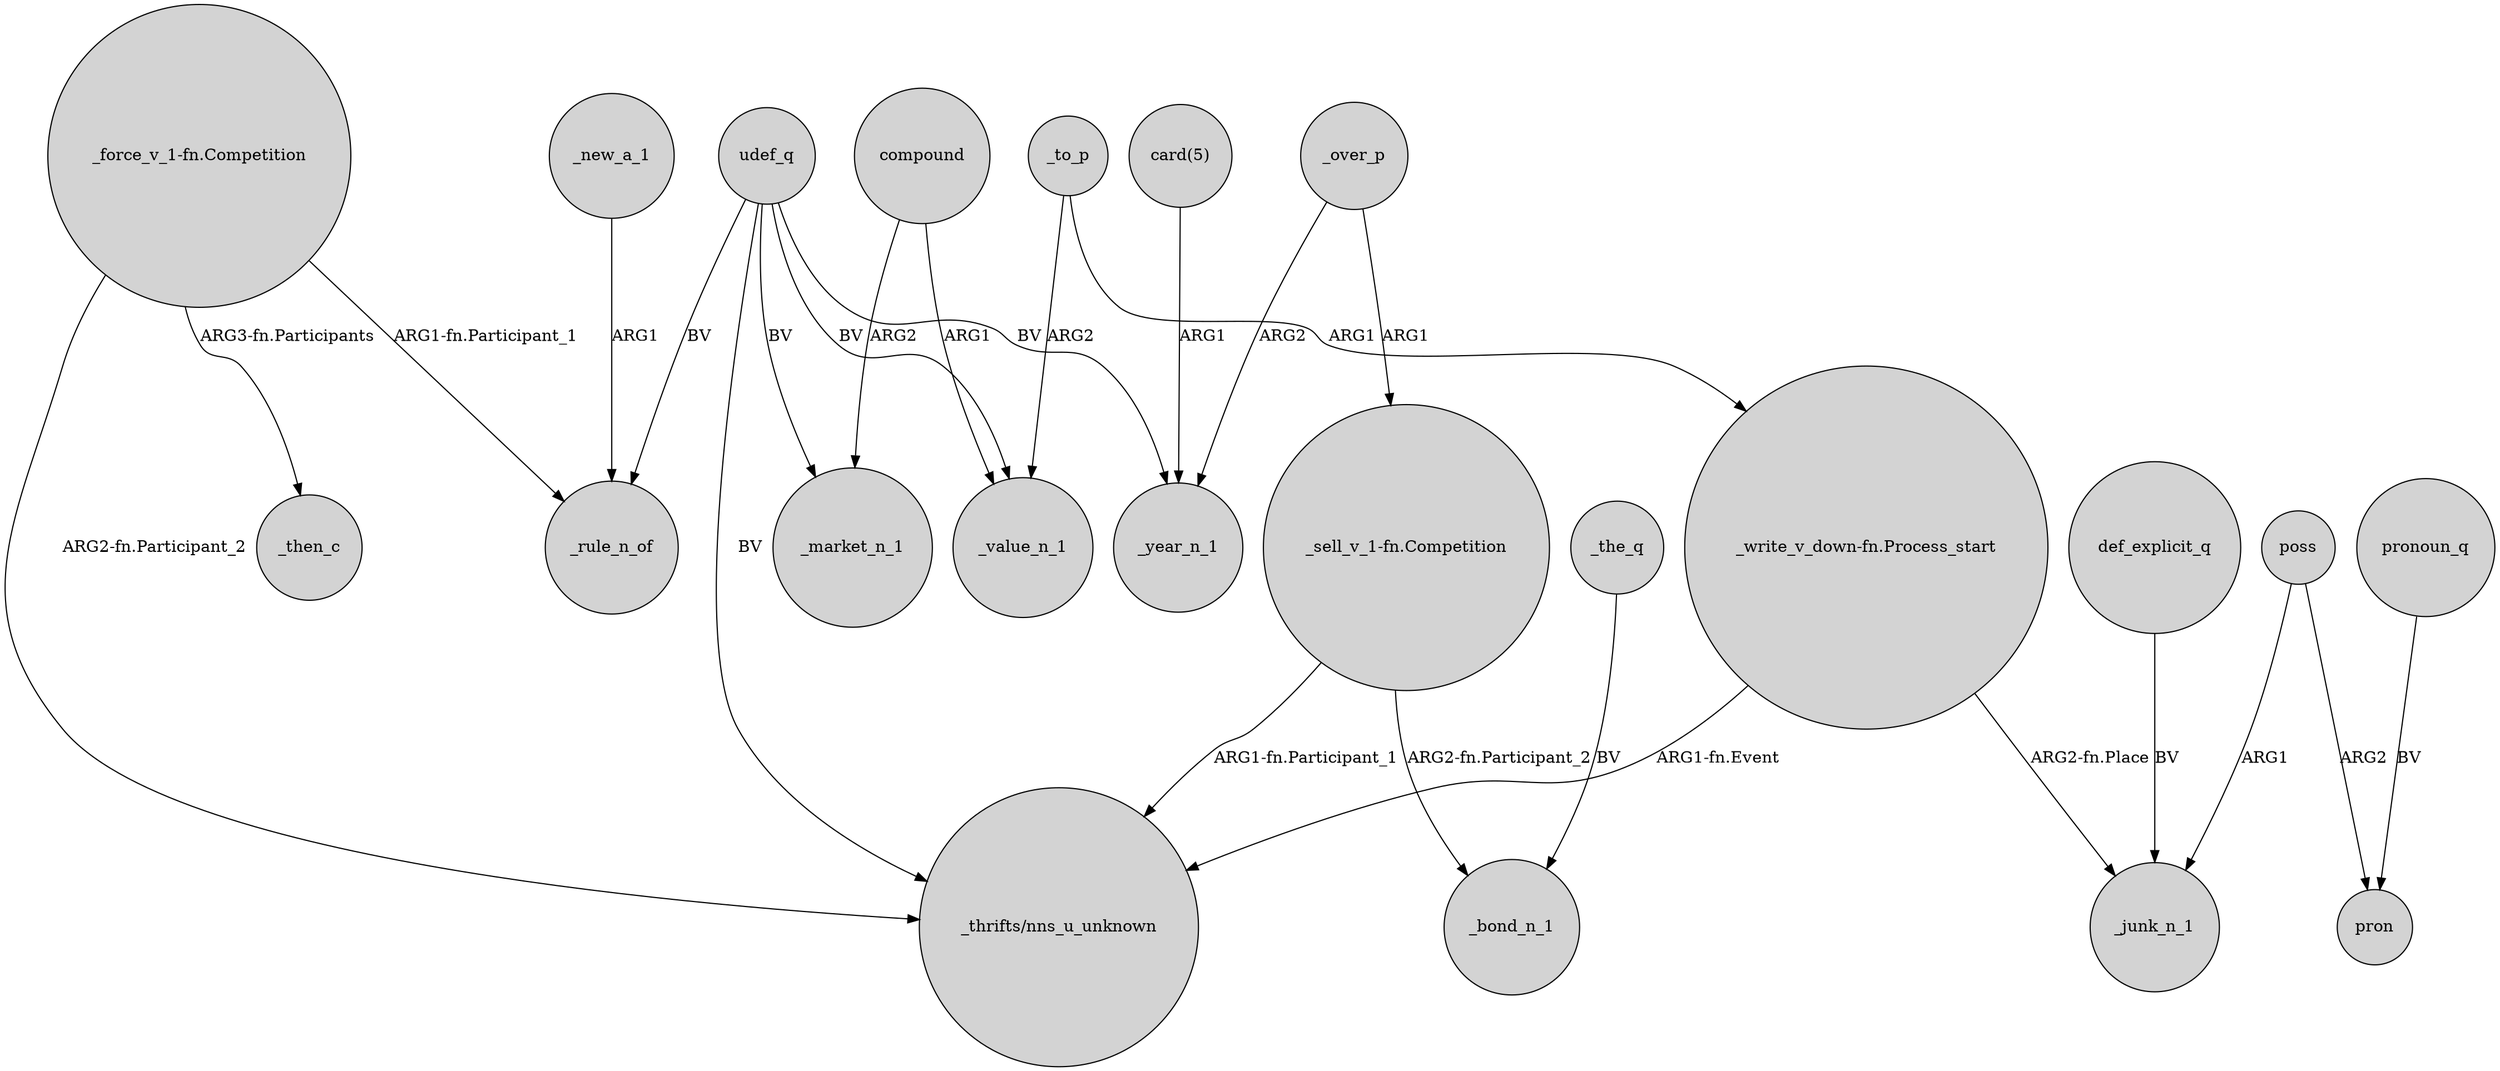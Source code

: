 digraph {
	node [shape=circle style=filled]
	_to_p -> _value_n_1 [label=ARG2]
	_new_a_1 -> _rule_n_of [label=ARG1]
	udef_q -> _market_n_1 [label=BV]
	compound -> _market_n_1 [label=ARG2]
	udef_q -> _value_n_1 [label=BV]
	"_force_v_1-fn.Competition" -> "_thrifts/nns_u_unknown" [label="ARG2-fn.Participant_2"]
	"_force_v_1-fn.Competition" -> _rule_n_of [label="ARG1-fn.Participant_1"]
	pronoun_q -> pron [label=BV]
	_over_p -> "_sell_v_1-fn.Competition" [label=ARG1]
	udef_q -> "_thrifts/nns_u_unknown" [label=BV]
	poss -> pron [label=ARG2]
	udef_q -> _rule_n_of [label=BV]
	"_sell_v_1-fn.Competition" -> _bond_n_1 [label="ARG2-fn.Participant_2"]
	"_write_v_down-fn.Process_start" -> "_thrifts/nns_u_unknown" [label="ARG1-fn.Event"]
	"_sell_v_1-fn.Competition" -> "_thrifts/nns_u_unknown" [label="ARG1-fn.Participant_1"]
	"card(5)" -> _year_n_1 [label=ARG1]
	def_explicit_q -> _junk_n_1 [label=BV]
	_over_p -> _year_n_1 [label=ARG2]
	udef_q -> _year_n_1 [label=BV]
	poss -> _junk_n_1 [label=ARG1]
	_to_p -> "_write_v_down-fn.Process_start" [label=ARG1]
	compound -> _value_n_1 [label=ARG1]
	_the_q -> _bond_n_1 [label=BV]
	"_force_v_1-fn.Competition" -> _then_c [label="ARG3-fn.Participants"]
	"_write_v_down-fn.Process_start" -> _junk_n_1 [label="ARG2-fn.Place"]
}
